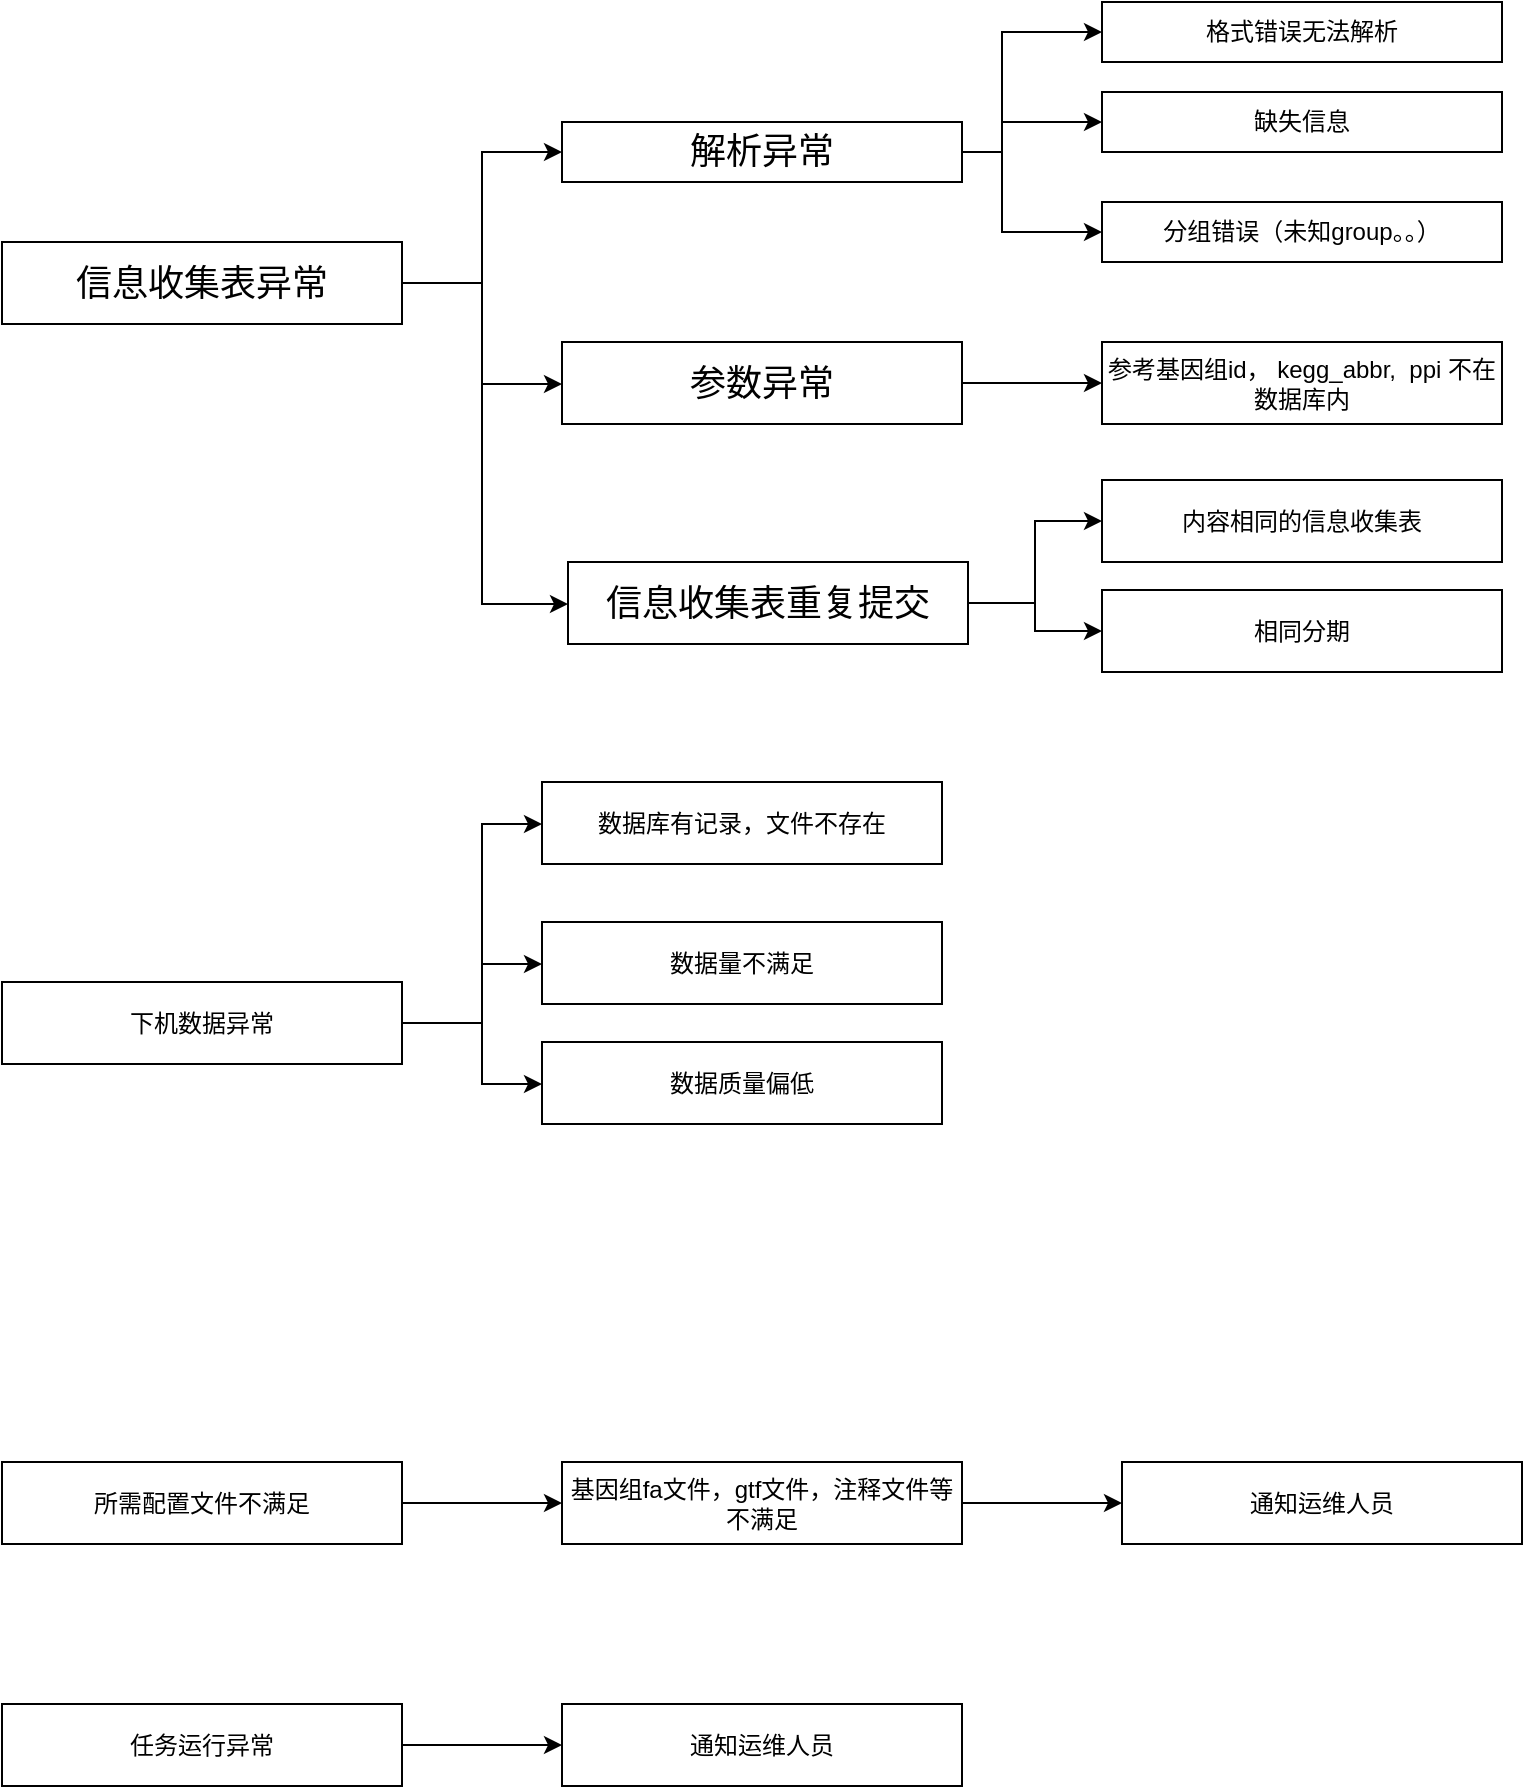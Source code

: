<mxfile version="10.6.5" type="github"><diagram id="bD-ewiSPqwUUJGmikc2H" name="第 1 页"><mxGraphModel dx="918" dy="631" grid="1" gridSize="10" guides="1" tooltips="1" connect="1" arrows="1" fold="1" page="1" pageScale="1" pageWidth="827" pageHeight="1169" math="0" shadow="0"><root><mxCell id="0"/><mxCell id="1" parent="0"/><mxCell id="Snv9LkRCIhMhdVaxxv35-3" value="" style="edgeStyle=orthogonalEdgeStyle;rounded=0;orthogonalLoop=1;jettySize=auto;html=1;" parent="1" source="Snv9LkRCIhMhdVaxxv35-1" target="Snv9LkRCIhMhdVaxxv35-2" edge="1"><mxGeometry relative="1" as="geometry"><Array as="points"><mxPoint x="370" y="431"/><mxPoint x="370" y="365"/></Array></mxGeometry></mxCell><mxCell id="Snv9LkRCIhMhdVaxxv35-5" value="" style="edgeStyle=orthogonalEdgeStyle;rounded=0;orthogonalLoop=1;jettySize=auto;html=1;" parent="1" source="Snv9LkRCIhMhdVaxxv35-1" target="Snv9LkRCIhMhdVaxxv35-4" edge="1"><mxGeometry relative="1" as="geometry"><Array as="points"><mxPoint x="370" y="431"/><mxPoint x="370" y="481"/></Array></mxGeometry></mxCell><mxCell id="Snv9LkRCIhMhdVaxxv35-9" value="" style="edgeStyle=orthogonalEdgeStyle;rounded=0;orthogonalLoop=1;jettySize=auto;html=1;" parent="1" source="Snv9LkRCIhMhdVaxxv35-1" target="Snv9LkRCIhMhdVaxxv35-8" edge="1"><mxGeometry relative="1" as="geometry"><Array as="points"><mxPoint x="370" y="431"/><mxPoint x="370" y="591"/></Array></mxGeometry></mxCell><mxCell id="Snv9LkRCIhMhdVaxxv35-1" value="&lt;font style=&quot;font-size: 18px&quot;&gt;信息收集表异常&lt;/font&gt;" style="text;html=1;strokeColor=#000000;fillColor=none;align=center;verticalAlign=middle;whiteSpace=wrap;rounded=0;" parent="1" vertex="1"><mxGeometry x="130" y="410" width="200" height="41" as="geometry"/></mxCell><mxCell id="Snv9LkRCIhMhdVaxxv35-27" value="" style="edgeStyle=orthogonalEdgeStyle;rounded=0;orthogonalLoop=1;jettySize=auto;html=1;" parent="1" source="Snv9LkRCIhMhdVaxxv35-24" target="Snv9LkRCIhMhdVaxxv35-26" edge="1"><mxGeometry relative="1" as="geometry"><Array as="points"><mxPoint x="370" y="801"/><mxPoint x="370" y="701"/></Array></mxGeometry></mxCell><mxCell id="Snv9LkRCIhMhdVaxxv35-29" value="" style="edgeStyle=orthogonalEdgeStyle;rounded=0;orthogonalLoop=1;jettySize=auto;html=1;" parent="1" source="Snv9LkRCIhMhdVaxxv35-24" target="Snv9LkRCIhMhdVaxxv35-28" edge="1"><mxGeometry relative="1" as="geometry"><Array as="points"><mxPoint x="370" y="801"/><mxPoint x="370" y="771"/></Array></mxGeometry></mxCell><mxCell id="Snv9LkRCIhMhdVaxxv35-31" value="" style="edgeStyle=orthogonalEdgeStyle;rounded=0;orthogonalLoop=1;jettySize=auto;html=1;" parent="1" source="Snv9LkRCIhMhdVaxxv35-24" target="Snv9LkRCIhMhdVaxxv35-30" edge="1"><mxGeometry relative="1" as="geometry"><Array as="points"><mxPoint x="370" y="801"/><mxPoint x="370" y="831"/></Array></mxGeometry></mxCell><mxCell id="Snv9LkRCIhMhdVaxxv35-24" value="下机数据异常" style="text;html=1;strokeColor=#000000;fillColor=none;align=center;verticalAlign=middle;whiteSpace=wrap;rounded=0;" parent="1" vertex="1"><mxGeometry x="130" y="780" width="200" height="41" as="geometry"/></mxCell><mxCell id="hcFDdI6SfzTS6TiuqoR--4" value="" style="edgeStyle=orthogonalEdgeStyle;rounded=0;orthogonalLoop=1;jettySize=auto;html=1;" edge="1" parent="1" source="hcFDdI6SfzTS6TiuqoR--1" target="hcFDdI6SfzTS6TiuqoR--3"><mxGeometry relative="1" as="geometry"/></mxCell><mxCell id="hcFDdI6SfzTS6TiuqoR--1" value="所需配置文件不满足" style="text;html=1;strokeColor=#000000;fillColor=none;align=center;verticalAlign=middle;whiteSpace=wrap;rounded=0;" vertex="1" parent="1"><mxGeometry x="130" y="1020" width="200" height="41" as="geometry"/></mxCell><mxCell id="hcFDdI6SfzTS6TiuqoR--10" value="" style="edgeStyle=orthogonalEdgeStyle;rounded=0;orthogonalLoop=1;jettySize=auto;html=1;" edge="1" parent="1" source="hcFDdI6SfzTS6TiuqoR--7" target="hcFDdI6SfzTS6TiuqoR--9"><mxGeometry relative="1" as="geometry"/></mxCell><mxCell id="hcFDdI6SfzTS6TiuqoR--7" value="任务运行异常" style="text;html=1;strokeColor=#000000;fillColor=none;align=center;verticalAlign=middle;whiteSpace=wrap;rounded=0;" vertex="1" parent="1"><mxGeometry x="130" y="1141" width="200" height="41" as="geometry"/></mxCell><mxCell id="hcFDdI6SfzTS6TiuqoR--9" value="通知运维人员" style="text;html=1;strokeColor=#000000;fillColor=none;align=center;verticalAlign=middle;whiteSpace=wrap;rounded=0;" vertex="1" parent="1"><mxGeometry x="410" y="1141" width="200" height="41" as="geometry"/></mxCell><mxCell id="hcFDdI6SfzTS6TiuqoR--6" value="" style="edgeStyle=orthogonalEdgeStyle;rounded=0;orthogonalLoop=1;jettySize=auto;html=1;" edge="1" parent="1" source="hcFDdI6SfzTS6TiuqoR--3" target="hcFDdI6SfzTS6TiuqoR--5"><mxGeometry relative="1" as="geometry"/></mxCell><mxCell id="hcFDdI6SfzTS6TiuqoR--3" value="基因组fa文件，gtf文件，注释文件等不满足" style="text;html=1;strokeColor=#000000;fillColor=none;align=center;verticalAlign=middle;whiteSpace=wrap;rounded=0;" vertex="1" parent="1"><mxGeometry x="410" y="1020" width="200" height="41" as="geometry"/></mxCell><mxCell id="hcFDdI6SfzTS6TiuqoR--5" value="通知运维人员" style="text;html=1;strokeColor=#000000;fillColor=none;align=center;verticalAlign=middle;whiteSpace=wrap;rounded=0;" vertex="1" parent="1"><mxGeometry x="690" y="1020" width="200" height="41" as="geometry"/></mxCell><mxCell id="Snv9LkRCIhMhdVaxxv35-30" value="数据质量偏低" style="text;html=1;strokeColor=#000000;fillColor=none;align=center;verticalAlign=middle;whiteSpace=wrap;rounded=0;" parent="1" vertex="1"><mxGeometry x="400" y="810" width="200" height="41" as="geometry"/></mxCell><mxCell id="Snv9LkRCIhMhdVaxxv35-28" value="数据量不满足" style="text;html=1;strokeColor=#000000;fillColor=none;align=center;verticalAlign=middle;whiteSpace=wrap;rounded=0;" parent="1" vertex="1"><mxGeometry x="400" y="750" width="200" height="41" as="geometry"/></mxCell><mxCell id="Snv9LkRCIhMhdVaxxv35-26" value="数据库有记录，文件不存在" style="text;html=1;strokeColor=#000000;fillColor=none;align=center;verticalAlign=middle;whiteSpace=wrap;rounded=0;" parent="1" vertex="1"><mxGeometry x="400" y="680" width="200" height="41" as="geometry"/></mxCell><mxCell id="Snv9LkRCIhMhdVaxxv35-19" value="" style="edgeStyle=orthogonalEdgeStyle;rounded=0;orthogonalLoop=1;jettySize=auto;html=1;" parent="1" source="Snv9LkRCIhMhdVaxxv35-8" target="Snv9LkRCIhMhdVaxxv35-18" edge="1"><mxGeometry relative="1" as="geometry"/></mxCell><mxCell id="Snv9LkRCIhMhdVaxxv35-21" value="" style="edgeStyle=orthogonalEdgeStyle;rounded=0;orthogonalLoop=1;jettySize=auto;html=1;" parent="1" source="Snv9LkRCIhMhdVaxxv35-8" target="Snv9LkRCIhMhdVaxxv35-20" edge="1"><mxGeometry relative="1" as="geometry"/></mxCell><mxCell id="Snv9LkRCIhMhdVaxxv35-8" value="&lt;font style=&quot;font-size: 18px&quot;&gt;信息收集表重复提交&lt;/font&gt;" style="text;html=1;strokeColor=#000000;fillColor=none;align=center;verticalAlign=middle;whiteSpace=wrap;rounded=0;" parent="1" vertex="1"><mxGeometry x="413" y="570" width="200" height="41" as="geometry"/></mxCell><mxCell id="Snv9LkRCIhMhdVaxxv35-20" value="相同分期" style="text;html=1;strokeColor=#000000;fillColor=none;align=center;verticalAlign=middle;whiteSpace=wrap;rounded=0;" parent="1" vertex="1"><mxGeometry x="680" y="584" width="200" height="41" as="geometry"/></mxCell><mxCell id="Snv9LkRCIhMhdVaxxv35-18" value="内容相同的信息收集表" style="text;html=1;strokeColor=#000000;fillColor=none;align=center;verticalAlign=middle;whiteSpace=wrap;rounded=0;" parent="1" vertex="1"><mxGeometry x="680" y="529" width="200" height="41" as="geometry"/></mxCell><mxCell id="Snv9LkRCIhMhdVaxxv35-7" value="" style="edgeStyle=orthogonalEdgeStyle;rounded=0;orthogonalLoop=1;jettySize=auto;html=1;" parent="1" source="Snv9LkRCIhMhdVaxxv35-4" target="Snv9LkRCIhMhdVaxxv35-6" edge="1"><mxGeometry relative="1" as="geometry"/></mxCell><mxCell id="Snv9LkRCIhMhdVaxxv35-4" value="&lt;font style=&quot;font-size: 18px&quot;&gt;参数异常&lt;/font&gt;" style="text;html=1;strokeColor=#000000;fillColor=none;align=center;verticalAlign=middle;whiteSpace=wrap;rounded=0;" parent="1" vertex="1"><mxGeometry x="410" y="460" width="200" height="41" as="geometry"/></mxCell><mxCell id="Snv9LkRCIhMhdVaxxv35-6" value="参考基因组id， kegg_abbr,&amp;nbsp; ppi 不在数据库内" style="text;html=1;strokeColor=#000000;fillColor=none;align=center;verticalAlign=middle;whiteSpace=wrap;rounded=0;" parent="1" vertex="1"><mxGeometry x="680" y="460" width="200" height="41" as="geometry"/></mxCell><mxCell id="Snv9LkRCIhMhdVaxxv35-11" value="" style="edgeStyle=orthogonalEdgeStyle;rounded=0;orthogonalLoop=1;jettySize=auto;html=1;" parent="1" source="Snv9LkRCIhMhdVaxxv35-2" target="Snv9LkRCIhMhdVaxxv35-10" edge="1"><mxGeometry relative="1" as="geometry"><Array as="points"><mxPoint x="630" y="365"/><mxPoint x="630" y="350"/></Array></mxGeometry></mxCell><mxCell id="Snv9LkRCIhMhdVaxxv35-13" value="" style="edgeStyle=orthogonalEdgeStyle;rounded=0;orthogonalLoop=1;jettySize=auto;html=1;" parent="1" source="Snv9LkRCIhMhdVaxxv35-2" target="Snv9LkRCIhMhdVaxxv35-12" edge="1"><mxGeometry relative="1" as="geometry"><Array as="points"><mxPoint x="630" y="365"/><mxPoint x="630" y="305"/></Array></mxGeometry></mxCell><mxCell id="Snv9LkRCIhMhdVaxxv35-15" value="" style="edgeStyle=orthogonalEdgeStyle;rounded=0;orthogonalLoop=1;jettySize=auto;html=1;" parent="1" source="Snv9LkRCIhMhdVaxxv35-2" target="Snv9LkRCIhMhdVaxxv35-14" edge="1"><mxGeometry relative="1" as="geometry"><Array as="points"><mxPoint x="630" y="365"/><mxPoint x="630" y="405"/></Array></mxGeometry></mxCell><mxCell id="Snv9LkRCIhMhdVaxxv35-2" value="&lt;font style=&quot;font-size: 18px&quot;&gt;解析异常&lt;/font&gt;" style="text;html=1;strokeColor=#000000;fillColor=none;align=center;verticalAlign=middle;whiteSpace=wrap;rounded=0;" parent="1" vertex="1"><mxGeometry x="410" y="350" width="200" height="30" as="geometry"/></mxCell><mxCell id="Snv9LkRCIhMhdVaxxv35-14" value="分组错误（未知group。。）" style="text;html=1;strokeColor=#000000;fillColor=none;align=center;verticalAlign=middle;whiteSpace=wrap;rounded=0;" parent="1" vertex="1"><mxGeometry x="680" y="390" width="200" height="30" as="geometry"/></mxCell><mxCell id="Snv9LkRCIhMhdVaxxv35-12" value="格式错误无法解析" style="text;html=1;strokeColor=#000000;fillColor=none;align=center;verticalAlign=middle;whiteSpace=wrap;rounded=0;" parent="1" vertex="1"><mxGeometry x="680" y="290" width="200" height="30" as="geometry"/></mxCell><mxCell id="Snv9LkRCIhMhdVaxxv35-10" value="缺失信息" style="text;html=1;strokeColor=#000000;fillColor=none;align=center;verticalAlign=middle;whiteSpace=wrap;rounded=0;" parent="1" vertex="1"><mxGeometry x="680" y="335" width="200" height="30" as="geometry"/></mxCell></root></mxGraphModel></diagram></mxfile>